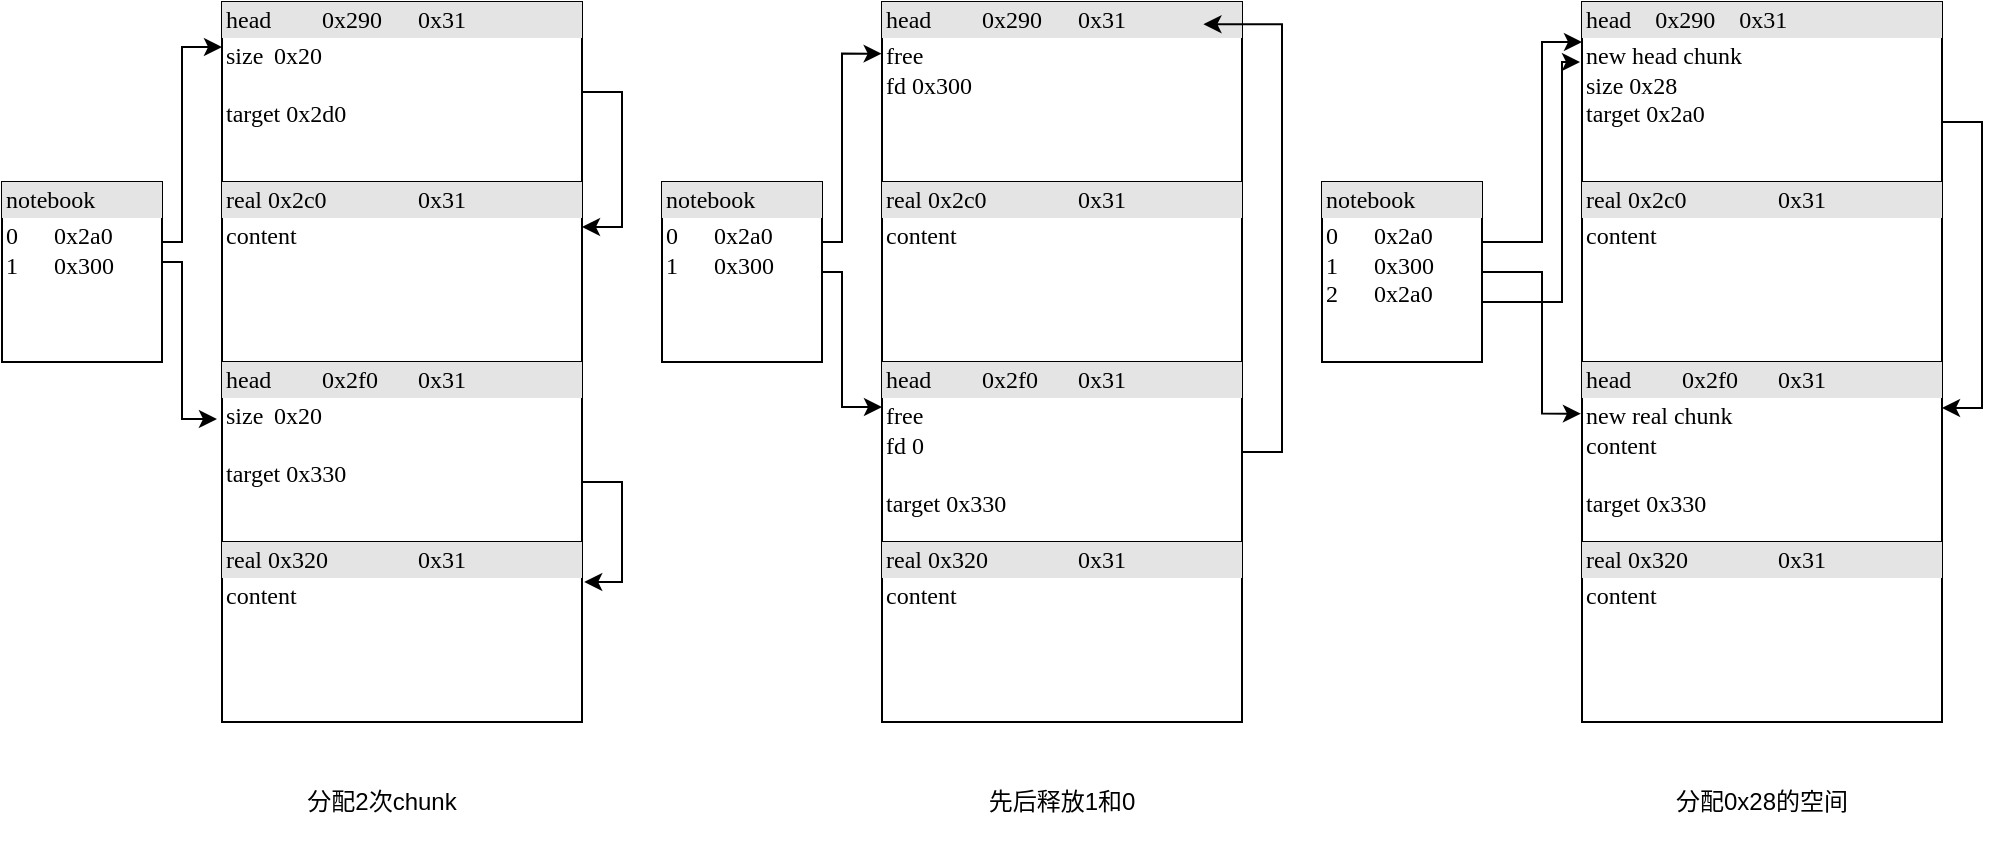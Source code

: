 <mxfile version="21.5.1" type="device">
  <diagram name="Page-1" id="2ca16b54-16f6-2749-3443-fa8db7711227">
    <mxGraphModel dx="1180" dy="682" grid="1" gridSize="10" guides="1" tooltips="1" connect="1" arrows="1" fold="1" page="1" pageScale="1" pageWidth="1100" pageHeight="850" background="none" math="0" shadow="0">
      <root>
        <mxCell id="0" />
        <mxCell id="1" parent="0" />
        <mxCell id="1xUqr-Xnv8pIfQUTwijX-3" style="edgeStyle=orthogonalEdgeStyle;rounded=0;orthogonalLoop=1;jettySize=auto;html=1;entryX=1;entryY=0.25;entryDx=0;entryDy=0;" edge="1" parent="1" source="2ed32ef02a7f4228-1" target="2ed32ef02a7f4228-5">
          <mxGeometry relative="1" as="geometry">
            <Array as="points">
              <mxPoint x="310" y="145" />
              <mxPoint x="310" y="213" />
            </Array>
          </mxGeometry>
        </mxCell>
        <mxCell id="2ed32ef02a7f4228-1" value="&lt;div style=&quot;box-sizing:border-box;width:100%;background:#e4e4e4;padding:2px;&quot;&gt;head&lt;span style=&quot;white-space: pre;&quot;&gt;&#x9;&lt;/span&gt;0x290&lt;span style=&quot;white-space: pre;&quot;&gt;&#x9;&lt;/span&gt;0x31&lt;/div&gt;&lt;table style=&quot;width:100%;font-size:1em;&quot; cellpadding=&quot;2&quot; cellspacing=&quot;0&quot;&gt;&lt;tbody&gt;&lt;tr&gt;&lt;td&gt;size&lt;span style=&quot;white-space: pre;&quot;&gt;&#x9;&lt;/span&gt;0x20&lt;br&gt;&lt;br&gt;target 0x2d0&lt;/td&gt;&lt;td&gt;&lt;br&gt;&lt;/td&gt;&lt;/tr&gt;&lt;/tbody&gt;&lt;/table&gt;" style="verticalAlign=top;align=left;overflow=fill;html=1;rounded=0;shadow=0;comic=0;labelBackgroundColor=none;strokeWidth=1;fontFamily=Verdana;fontSize=12" parent="1" vertex="1">
          <mxGeometry x="110" y="100" width="180" height="90" as="geometry" />
        </mxCell>
        <mxCell id="2ed32ef02a7f4228-5" value="&lt;div style=&quot;box-sizing:border-box;width:100%;background:#e4e4e4;padding:2px;&quot;&gt;real 0x2c0&lt;span style=&quot;white-space: pre;&quot;&gt;&#x9;&lt;span style=&quot;white-space: pre;&quot;&gt;&#x9;&lt;/span&gt;&lt;/span&gt;0x31&lt;/div&gt;&lt;table style=&quot;width:100%;font-size:1em;&quot; cellpadding=&quot;2&quot; cellspacing=&quot;0&quot;&gt;&lt;tbody&gt;&lt;tr&gt;&lt;td&gt;content&lt;/td&gt;&lt;td&gt;&lt;br&gt;&lt;/td&gt;&lt;/tr&gt;&lt;/tbody&gt;&lt;/table&gt;" style="verticalAlign=top;align=left;overflow=fill;html=1;rounded=0;shadow=0;comic=0;labelBackgroundColor=none;strokeWidth=1;fontFamily=Verdana;fontSize=12" parent="1" vertex="1">
          <mxGeometry x="110" y="190" width="180" height="90" as="geometry" />
        </mxCell>
        <mxCell id="1xUqr-Xnv8pIfQUTwijX-4" style="edgeStyle=orthogonalEdgeStyle;rounded=0;orthogonalLoop=1;jettySize=auto;html=1;entryX=1.006;entryY=0.225;entryDx=0;entryDy=0;entryPerimeter=0;" edge="1" parent="1" source="1xUqr-Xnv8pIfQUTwijX-1" target="1xUqr-Xnv8pIfQUTwijX-2">
          <mxGeometry relative="1" as="geometry">
            <mxPoint x="310" y="410" as="targetPoint" />
            <Array as="points">
              <mxPoint x="310" y="340" />
              <mxPoint x="310" y="390" />
              <mxPoint x="291" y="390" />
            </Array>
          </mxGeometry>
        </mxCell>
        <mxCell id="1xUqr-Xnv8pIfQUTwijX-1" value="&lt;div style=&quot;box-sizing:border-box;width:100%;background:#e4e4e4;padding:2px;&quot;&gt;head&lt;span style=&quot;white-space: pre;&quot;&gt;&#x9;&lt;/span&gt;0x2f0&lt;span style=&quot;white-space: pre;&quot;&gt;&#x9;&lt;/span&gt;0x31&lt;/div&gt;&lt;table style=&quot;width:100%;font-size:1em;&quot; cellpadding=&quot;2&quot; cellspacing=&quot;0&quot;&gt;&lt;tbody&gt;&lt;tr&gt;&lt;td&gt;size&lt;span style=&quot;white-space: pre;&quot;&gt;&#x9;&lt;/span&gt;0x20&lt;br&gt;&lt;br&gt;target 0x330&lt;/td&gt;&lt;td&gt;&lt;br&gt;&lt;/td&gt;&lt;/tr&gt;&lt;/tbody&gt;&lt;/table&gt;" style="verticalAlign=top;align=left;overflow=fill;html=1;rounded=0;shadow=0;comic=0;labelBackgroundColor=none;strokeWidth=1;fontFamily=Verdana;fontSize=12" vertex="1" parent="1">
          <mxGeometry x="110" y="280" width="180" height="90" as="geometry" />
        </mxCell>
        <mxCell id="1xUqr-Xnv8pIfQUTwijX-2" value="&lt;div style=&quot;box-sizing:border-box;width:100%;background:#e4e4e4;padding:2px;&quot;&gt;real 0x320&lt;span style=&quot;white-space: pre;&quot;&gt;&#x9;&lt;/span&gt;&lt;span style=&quot;white-space: pre;&quot;&gt;&#x9;&lt;/span&gt;0x31&lt;/div&gt;&lt;table style=&quot;width:100%;font-size:1em;&quot; cellpadding=&quot;2&quot; cellspacing=&quot;0&quot;&gt;&lt;tbody&gt;&lt;tr&gt;&lt;td&gt;content&lt;/td&gt;&lt;td&gt;&lt;br&gt;&lt;/td&gt;&lt;/tr&gt;&lt;/tbody&gt;&lt;/table&gt;" style="verticalAlign=top;align=left;overflow=fill;html=1;rounded=0;shadow=0;comic=0;labelBackgroundColor=none;strokeWidth=1;fontFamily=Verdana;fontSize=12" vertex="1" parent="1">
          <mxGeometry x="110" y="370" width="180" height="90" as="geometry" />
        </mxCell>
        <mxCell id="1xUqr-Xnv8pIfQUTwijX-7" value="&lt;div style=&quot;box-sizing:border-box;width:100%;background:#e4e4e4;padding:2px;&quot;&gt;head&lt;span style=&quot;white-space: pre;&quot;&gt;&#x9;&lt;/span&gt;0x290&lt;span style=&quot;white-space: pre;&quot;&gt;&#x9;&lt;/span&gt;0x31&lt;/div&gt;&lt;table style=&quot;width:100%;font-size:1em;&quot; cellpadding=&quot;2&quot; cellspacing=&quot;0&quot;&gt;&lt;tbody&gt;&lt;tr&gt;&lt;td&gt;free&lt;br&gt;fd 0x300&lt;/td&gt;&lt;td&gt;&lt;br&gt;&lt;/td&gt;&lt;/tr&gt;&lt;/tbody&gt;&lt;/table&gt;" style="verticalAlign=top;align=left;overflow=fill;html=1;rounded=0;shadow=0;comic=0;labelBackgroundColor=none;strokeWidth=1;fontFamily=Verdana;fontSize=12" vertex="1" parent="1">
          <mxGeometry x="440" y="100" width="180" height="90" as="geometry" />
        </mxCell>
        <mxCell id="1xUqr-Xnv8pIfQUTwijX-8" value="&lt;div style=&quot;box-sizing:border-box;width:100%;background:#e4e4e4;padding:2px;&quot;&gt;real 0x2c0&lt;span style=&quot;white-space: pre;&quot;&gt;&#x9;&lt;span style=&quot;white-space: pre;&quot;&gt;&#x9;&lt;/span&gt;&lt;/span&gt;0x31&lt;/div&gt;&lt;table style=&quot;width:100%;font-size:1em;&quot; cellpadding=&quot;2&quot; cellspacing=&quot;0&quot;&gt;&lt;tbody&gt;&lt;tr&gt;&lt;td&gt;content&lt;/td&gt;&lt;td&gt;&lt;br&gt;&lt;/td&gt;&lt;/tr&gt;&lt;/tbody&gt;&lt;/table&gt;" style="verticalAlign=top;align=left;overflow=fill;html=1;rounded=0;shadow=0;comic=0;labelBackgroundColor=none;strokeWidth=1;fontFamily=Verdana;fontSize=12" vertex="1" parent="1">
          <mxGeometry x="440" y="190" width="180" height="90" as="geometry" />
        </mxCell>
        <mxCell id="1xUqr-Xnv8pIfQUTwijX-9" style="edgeStyle=orthogonalEdgeStyle;rounded=0;orthogonalLoop=1;jettySize=auto;html=1;entryX=1.004;entryY=0.123;entryDx=0;entryDy=0;entryPerimeter=0;" edge="1" parent="1">
          <mxGeometry relative="1" as="geometry">
            <mxPoint x="600.72" y="111.07" as="targetPoint" />
            <Array as="points">
              <mxPoint x="640" y="325" />
              <mxPoint x="640" y="111" />
            </Array>
            <mxPoint x="600" y="325.029" as="sourcePoint" />
          </mxGeometry>
        </mxCell>
        <mxCell id="1xUqr-Xnv8pIfQUTwijX-10" value="&lt;div style=&quot;box-sizing:border-box;width:100%;background:#e4e4e4;padding:2px;&quot;&gt;head&lt;span style=&quot;white-space: pre;&quot;&gt;&#x9;&lt;/span&gt;0x2f0&lt;span style=&quot;white-space: pre;&quot;&gt;&#x9;&lt;/span&gt;0x31&lt;/div&gt;&lt;table style=&quot;width:100%;font-size:1em;&quot; cellpadding=&quot;2&quot; cellspacing=&quot;0&quot;&gt;&lt;tbody&gt;&lt;tr&gt;&lt;td&gt;free&lt;br&gt;fd 0&lt;br&gt;&lt;br&gt;target 0x330&lt;/td&gt;&lt;td&gt;&lt;br&gt;&lt;/td&gt;&lt;/tr&gt;&lt;/tbody&gt;&lt;/table&gt;" style="verticalAlign=top;align=left;overflow=fill;html=1;rounded=0;shadow=0;comic=0;labelBackgroundColor=none;strokeWidth=1;fontFamily=Verdana;fontSize=12" vertex="1" parent="1">
          <mxGeometry x="440" y="280" width="180" height="90" as="geometry" />
        </mxCell>
        <mxCell id="1xUqr-Xnv8pIfQUTwijX-11" value="&lt;div style=&quot;box-sizing:border-box;width:100%;background:#e4e4e4;padding:2px;&quot;&gt;real 0x320&lt;span style=&quot;white-space: pre;&quot;&gt;&#x9;&lt;/span&gt;&lt;span style=&quot;white-space: pre;&quot;&gt;&#x9;&lt;/span&gt;0x31&lt;/div&gt;&lt;table style=&quot;width:100%;font-size:1em;&quot; cellpadding=&quot;2&quot; cellspacing=&quot;0&quot;&gt;&lt;tbody&gt;&lt;tr&gt;&lt;td&gt;content&lt;/td&gt;&lt;td&gt;&lt;br&gt;&lt;/td&gt;&lt;/tr&gt;&lt;/tbody&gt;&lt;/table&gt;" style="verticalAlign=top;align=left;overflow=fill;html=1;rounded=0;shadow=0;comic=0;labelBackgroundColor=none;strokeWidth=1;fontFamily=Verdana;fontSize=12" vertex="1" parent="1">
          <mxGeometry x="440" y="370" width="180" height="90" as="geometry" />
        </mxCell>
        <mxCell id="1xUqr-Xnv8pIfQUTwijX-32" style="edgeStyle=orthogonalEdgeStyle;rounded=0;orthogonalLoop=1;jettySize=auto;html=1;entryX=1;entryY=0.25;entryDx=0;entryDy=0;" edge="1" parent="1" source="1xUqr-Xnv8pIfQUTwijX-13" target="1xUqr-Xnv8pIfQUTwijX-16">
          <mxGeometry relative="1" as="geometry">
            <Array as="points">
              <mxPoint x="990" y="160" />
              <mxPoint x="990" y="303" />
              <mxPoint x="970" y="303" />
            </Array>
          </mxGeometry>
        </mxCell>
        <mxCell id="1xUqr-Xnv8pIfQUTwijX-13" value="&lt;div style=&quot;box-sizing:border-box;width:100%;background:#e4e4e4;padding:2px;&quot;&gt;head&lt;span style=&quot;&quot;&gt;&lt;span style=&quot;white-space: pre;&quot;&gt;&amp;nbsp;&amp;nbsp;&amp;nbsp;&amp;nbsp;&lt;/span&gt;&lt;/span&gt;0x290&lt;span style=&quot;&quot;&gt;&lt;span style=&quot;white-space: pre;&quot;&gt;&amp;nbsp;&amp;nbsp;&amp;nbsp;&amp;nbsp;&lt;/span&gt;&lt;/span&gt;0x31&lt;/div&gt;&lt;table style=&quot;width:100%;font-size:1em;&quot; cellpadding=&quot;2&quot; cellspacing=&quot;0&quot;&gt;&lt;tbody&gt;&lt;tr&gt;&lt;td&gt;new head chunk&lt;br style=&quot;border-color: var(--border-color);&quot;&gt;size 0x28&lt;br style=&quot;border-color: var(--border-color);&quot;&gt;target 0x2a0&lt;br&gt;&lt;/td&gt;&lt;td&gt;&lt;br&gt;&lt;/td&gt;&lt;/tr&gt;&lt;/tbody&gt;&lt;/table&gt;" style="verticalAlign=top;align=left;overflow=fill;html=1;rounded=0;shadow=0;comic=0;labelBackgroundColor=none;strokeWidth=1;fontFamily=Verdana;fontSize=12" vertex="1" parent="1">
          <mxGeometry x="790" y="100" width="180" height="90" as="geometry" />
        </mxCell>
        <mxCell id="1xUqr-Xnv8pIfQUTwijX-14" value="&lt;div style=&quot;box-sizing:border-box;width:100%;background:#e4e4e4;padding:2px;&quot;&gt;real 0x2c0&lt;span style=&quot;white-space: pre;&quot;&gt;&#x9;&lt;span style=&quot;white-space: pre;&quot;&gt;&#x9;&lt;/span&gt;&lt;/span&gt;0x31&lt;/div&gt;&lt;table style=&quot;width:100%;font-size:1em;&quot; cellpadding=&quot;2&quot; cellspacing=&quot;0&quot;&gt;&lt;tbody&gt;&lt;tr&gt;&lt;td&gt;content&lt;/td&gt;&lt;td&gt;&lt;br&gt;&lt;/td&gt;&lt;/tr&gt;&lt;/tbody&gt;&lt;/table&gt;" style="verticalAlign=top;align=left;overflow=fill;html=1;rounded=0;shadow=0;comic=0;labelBackgroundColor=none;strokeWidth=1;fontFamily=Verdana;fontSize=12" vertex="1" parent="1">
          <mxGeometry x="790" y="190" width="180" height="90" as="geometry" />
        </mxCell>
        <mxCell id="1xUqr-Xnv8pIfQUTwijX-16" value="&lt;div style=&quot;box-sizing:border-box;width:100%;background:#e4e4e4;padding:2px;&quot;&gt;head&lt;span style=&quot;white-space: pre;&quot;&gt;&#x9;&lt;/span&gt;0x2f0&lt;span style=&quot;white-space: pre;&quot;&gt;&#x9;&lt;/span&gt;0x31&lt;/div&gt;&lt;table style=&quot;width:100%;font-size:1em;&quot; cellpadding=&quot;2&quot; cellspacing=&quot;0&quot;&gt;&lt;tbody&gt;&lt;tr&gt;&lt;td&gt;new real chunk&lt;br&gt;content&lt;br&gt;&lt;br&gt;target 0x330&lt;/td&gt;&lt;td&gt;&lt;br&gt;&lt;/td&gt;&lt;/tr&gt;&lt;/tbody&gt;&lt;/table&gt;" style="verticalAlign=top;align=left;overflow=fill;html=1;rounded=0;shadow=0;comic=0;labelBackgroundColor=none;strokeWidth=1;fontFamily=Verdana;fontSize=12" vertex="1" parent="1">
          <mxGeometry x="790" y="280" width="180" height="90" as="geometry" />
        </mxCell>
        <mxCell id="1xUqr-Xnv8pIfQUTwijX-17" value="&lt;div style=&quot;box-sizing:border-box;width:100%;background:#e4e4e4;padding:2px;&quot;&gt;real 0x320&lt;span style=&quot;white-space: pre;&quot;&gt;&#x9;&lt;/span&gt;&lt;span style=&quot;white-space: pre;&quot;&gt;&#x9;&lt;/span&gt;0x31&lt;/div&gt;&lt;table style=&quot;width:100%;font-size:1em;&quot; cellpadding=&quot;2&quot; cellspacing=&quot;0&quot;&gt;&lt;tbody&gt;&lt;tr&gt;&lt;td&gt;content&lt;/td&gt;&lt;td&gt;&lt;br&gt;&lt;/td&gt;&lt;/tr&gt;&lt;/tbody&gt;&lt;/table&gt;" style="verticalAlign=top;align=left;overflow=fill;html=1;rounded=0;shadow=0;comic=0;labelBackgroundColor=none;strokeWidth=1;fontFamily=Verdana;fontSize=12" vertex="1" parent="1">
          <mxGeometry x="790" y="370" width="180" height="90" as="geometry" />
        </mxCell>
        <mxCell id="1xUqr-Xnv8pIfQUTwijX-19" value="分配2次chunk" style="rounded=0;whiteSpace=wrap;html=1;opacity=0;strokeColor=none;" vertex="1" parent="1">
          <mxGeometry x="130" y="470" width="120" height="60" as="geometry" />
        </mxCell>
        <mxCell id="1xUqr-Xnv8pIfQUTwijX-20" value="先后释放1和0" style="rounded=0;whiteSpace=wrap;html=1;opacity=0;strokeColor=none;" vertex="1" parent="1">
          <mxGeometry x="470" y="470" width="120" height="60" as="geometry" />
        </mxCell>
        <mxCell id="1xUqr-Xnv8pIfQUTwijX-21" value="分配0x28的空间" style="rounded=0;whiteSpace=wrap;html=1;opacity=0;strokeColor=none;" vertex="1" parent="1">
          <mxGeometry x="820" y="470" width="120" height="60" as="geometry" />
        </mxCell>
        <mxCell id="1xUqr-Xnv8pIfQUTwijX-24" style="edgeStyle=orthogonalEdgeStyle;rounded=0;orthogonalLoop=1;jettySize=auto;html=1;entryX=-0.014;entryY=0.317;entryDx=0;entryDy=0;entryPerimeter=0;" edge="1" parent="1" source="1xUqr-Xnv8pIfQUTwijX-23" target="1xUqr-Xnv8pIfQUTwijX-1">
          <mxGeometry relative="1" as="geometry">
            <Array as="points">
              <mxPoint x="90" y="230" />
              <mxPoint x="90" y="309" />
            </Array>
          </mxGeometry>
        </mxCell>
        <mxCell id="1xUqr-Xnv8pIfQUTwijX-25" style="edgeStyle=orthogonalEdgeStyle;rounded=0;orthogonalLoop=1;jettySize=auto;html=1;entryX=0;entryY=0.25;entryDx=0;entryDy=0;" edge="1" parent="1" source="1xUqr-Xnv8pIfQUTwijX-23" target="2ed32ef02a7f4228-1">
          <mxGeometry relative="1" as="geometry">
            <Array as="points">
              <mxPoint x="90" y="220" />
              <mxPoint x="90" y="123" />
            </Array>
          </mxGeometry>
        </mxCell>
        <mxCell id="1xUqr-Xnv8pIfQUTwijX-23" value="&lt;div style=&quot;box-sizing:border-box;width:100%;background:#e4e4e4;padding:2px;&quot;&gt;notebook&lt;/div&gt;&lt;table style=&quot;width:100%;font-size:1em;&quot; cellpadding=&quot;2&quot; cellspacing=&quot;0&quot;&gt;&lt;tbody&gt;&lt;tr&gt;&lt;td&gt;0&lt;span style=&quot;white-space: pre;&quot;&gt;&#x9;&lt;/span&gt;0x2a0&lt;br&gt;1&lt;span style=&quot;white-space: pre;&quot;&gt;&#x9;&lt;/span&gt;0x300&lt;/td&gt;&lt;td&gt;&lt;br&gt;&lt;/td&gt;&lt;/tr&gt;&lt;/tbody&gt;&lt;/table&gt;" style="verticalAlign=top;align=left;overflow=fill;html=1;rounded=0;shadow=0;comic=0;labelBackgroundColor=none;strokeWidth=1;fontFamily=Verdana;fontSize=12" vertex="1" parent="1">
          <mxGeometry y="190" width="80" height="90" as="geometry" />
        </mxCell>
        <mxCell id="1xUqr-Xnv8pIfQUTwijX-28" style="edgeStyle=orthogonalEdgeStyle;rounded=0;orthogonalLoop=1;jettySize=auto;html=1;entryX=0;entryY=0.25;entryDx=0;entryDy=0;" edge="1" parent="1" source="1xUqr-Xnv8pIfQUTwijX-26" target="1xUqr-Xnv8pIfQUTwijX-10">
          <mxGeometry relative="1" as="geometry">
            <Array as="points">
              <mxPoint x="420" y="235" />
              <mxPoint x="420" y="303" />
            </Array>
          </mxGeometry>
        </mxCell>
        <mxCell id="1xUqr-Xnv8pIfQUTwijX-29" style="edgeStyle=orthogonalEdgeStyle;rounded=0;orthogonalLoop=1;jettySize=auto;html=1;entryX=-0.001;entryY=0.287;entryDx=0;entryDy=0;entryPerimeter=0;" edge="1" parent="1" source="1xUqr-Xnv8pIfQUTwijX-26" target="1xUqr-Xnv8pIfQUTwijX-7">
          <mxGeometry relative="1" as="geometry">
            <Array as="points">
              <mxPoint x="420" y="220" />
              <mxPoint x="420" y="126" />
            </Array>
          </mxGeometry>
        </mxCell>
        <mxCell id="1xUqr-Xnv8pIfQUTwijX-26" value="&lt;div style=&quot;box-sizing:border-box;width:100%;background:#e4e4e4;padding:2px;&quot;&gt;notebook&lt;/div&gt;&lt;table style=&quot;width:100%;font-size:1em;&quot; cellpadding=&quot;2&quot; cellspacing=&quot;0&quot;&gt;&lt;tbody&gt;&lt;tr&gt;&lt;td&gt;0&lt;span style=&quot;white-space: pre;&quot;&gt;&#x9;&lt;/span&gt;0x2a0&lt;br&gt;1&lt;span style=&quot;white-space: pre;&quot;&gt;&#x9;&lt;/span&gt;0x300&lt;/td&gt;&lt;td&gt;&lt;br&gt;&lt;/td&gt;&lt;/tr&gt;&lt;/tbody&gt;&lt;/table&gt;" style="verticalAlign=top;align=left;overflow=fill;html=1;rounded=0;shadow=0;comic=0;labelBackgroundColor=none;strokeWidth=1;fontFamily=Verdana;fontSize=12" vertex="1" parent="1">
          <mxGeometry x="330" y="190" width="80" height="90" as="geometry" />
        </mxCell>
        <mxCell id="1xUqr-Xnv8pIfQUTwijX-30" style="edgeStyle=orthogonalEdgeStyle;rounded=0;orthogonalLoop=1;jettySize=auto;html=1;entryX=-0.003;entryY=0.287;entryDx=0;entryDy=0;entryPerimeter=0;" edge="1" parent="1" source="1xUqr-Xnv8pIfQUTwijX-27" target="1xUqr-Xnv8pIfQUTwijX-16">
          <mxGeometry relative="1" as="geometry">
            <Array as="points">
              <mxPoint x="770" y="235" />
              <mxPoint x="770" y="306" />
            </Array>
          </mxGeometry>
        </mxCell>
        <mxCell id="1xUqr-Xnv8pIfQUTwijX-31" style="edgeStyle=orthogonalEdgeStyle;rounded=0;orthogonalLoop=1;jettySize=auto;html=1;" edge="1" parent="1" source="1xUqr-Xnv8pIfQUTwijX-27">
          <mxGeometry relative="1" as="geometry">
            <mxPoint x="790" y="120" as="targetPoint" />
            <Array as="points">
              <mxPoint x="770" y="220" />
              <mxPoint x="770" y="120" />
            </Array>
          </mxGeometry>
        </mxCell>
        <mxCell id="1xUqr-Xnv8pIfQUTwijX-33" style="edgeStyle=orthogonalEdgeStyle;rounded=0;orthogonalLoop=1;jettySize=auto;html=1;" edge="1" parent="1" source="1xUqr-Xnv8pIfQUTwijX-27">
          <mxGeometry relative="1" as="geometry">
            <mxPoint x="789" y="130" as="targetPoint" />
            <Array as="points">
              <mxPoint x="780" y="250" />
              <mxPoint x="780" y="130" />
              <mxPoint x="789" y="130" />
            </Array>
          </mxGeometry>
        </mxCell>
        <mxCell id="1xUqr-Xnv8pIfQUTwijX-27" value="&lt;div style=&quot;box-sizing:border-box;width:100%;background:#e4e4e4;padding:2px;&quot;&gt;notebook&lt;/div&gt;&lt;table style=&quot;width:100%;font-size:1em;&quot; cellpadding=&quot;2&quot; cellspacing=&quot;0&quot;&gt;&lt;tbody&gt;&lt;tr&gt;&lt;td&gt;0&lt;span style=&quot;white-space: pre;&quot;&gt;&#x9;&lt;/span&gt;0x2a0&lt;br&gt;1&lt;span style=&quot;white-space: pre;&quot;&gt;&#x9;&lt;/span&gt;0x300&lt;br&gt;2&lt;span style=&quot;white-space: pre;&quot;&gt;&#x9;&lt;/span&gt;0x2a0&lt;/td&gt;&lt;td&gt;&lt;br&gt;&lt;/td&gt;&lt;/tr&gt;&lt;/tbody&gt;&lt;/table&gt;" style="verticalAlign=top;align=left;overflow=fill;html=1;rounded=0;shadow=0;comic=0;labelBackgroundColor=none;strokeWidth=1;fontFamily=Verdana;fontSize=12" vertex="1" parent="1">
          <mxGeometry x="660" y="190" width="80" height="90" as="geometry" />
        </mxCell>
      </root>
    </mxGraphModel>
  </diagram>
</mxfile>
